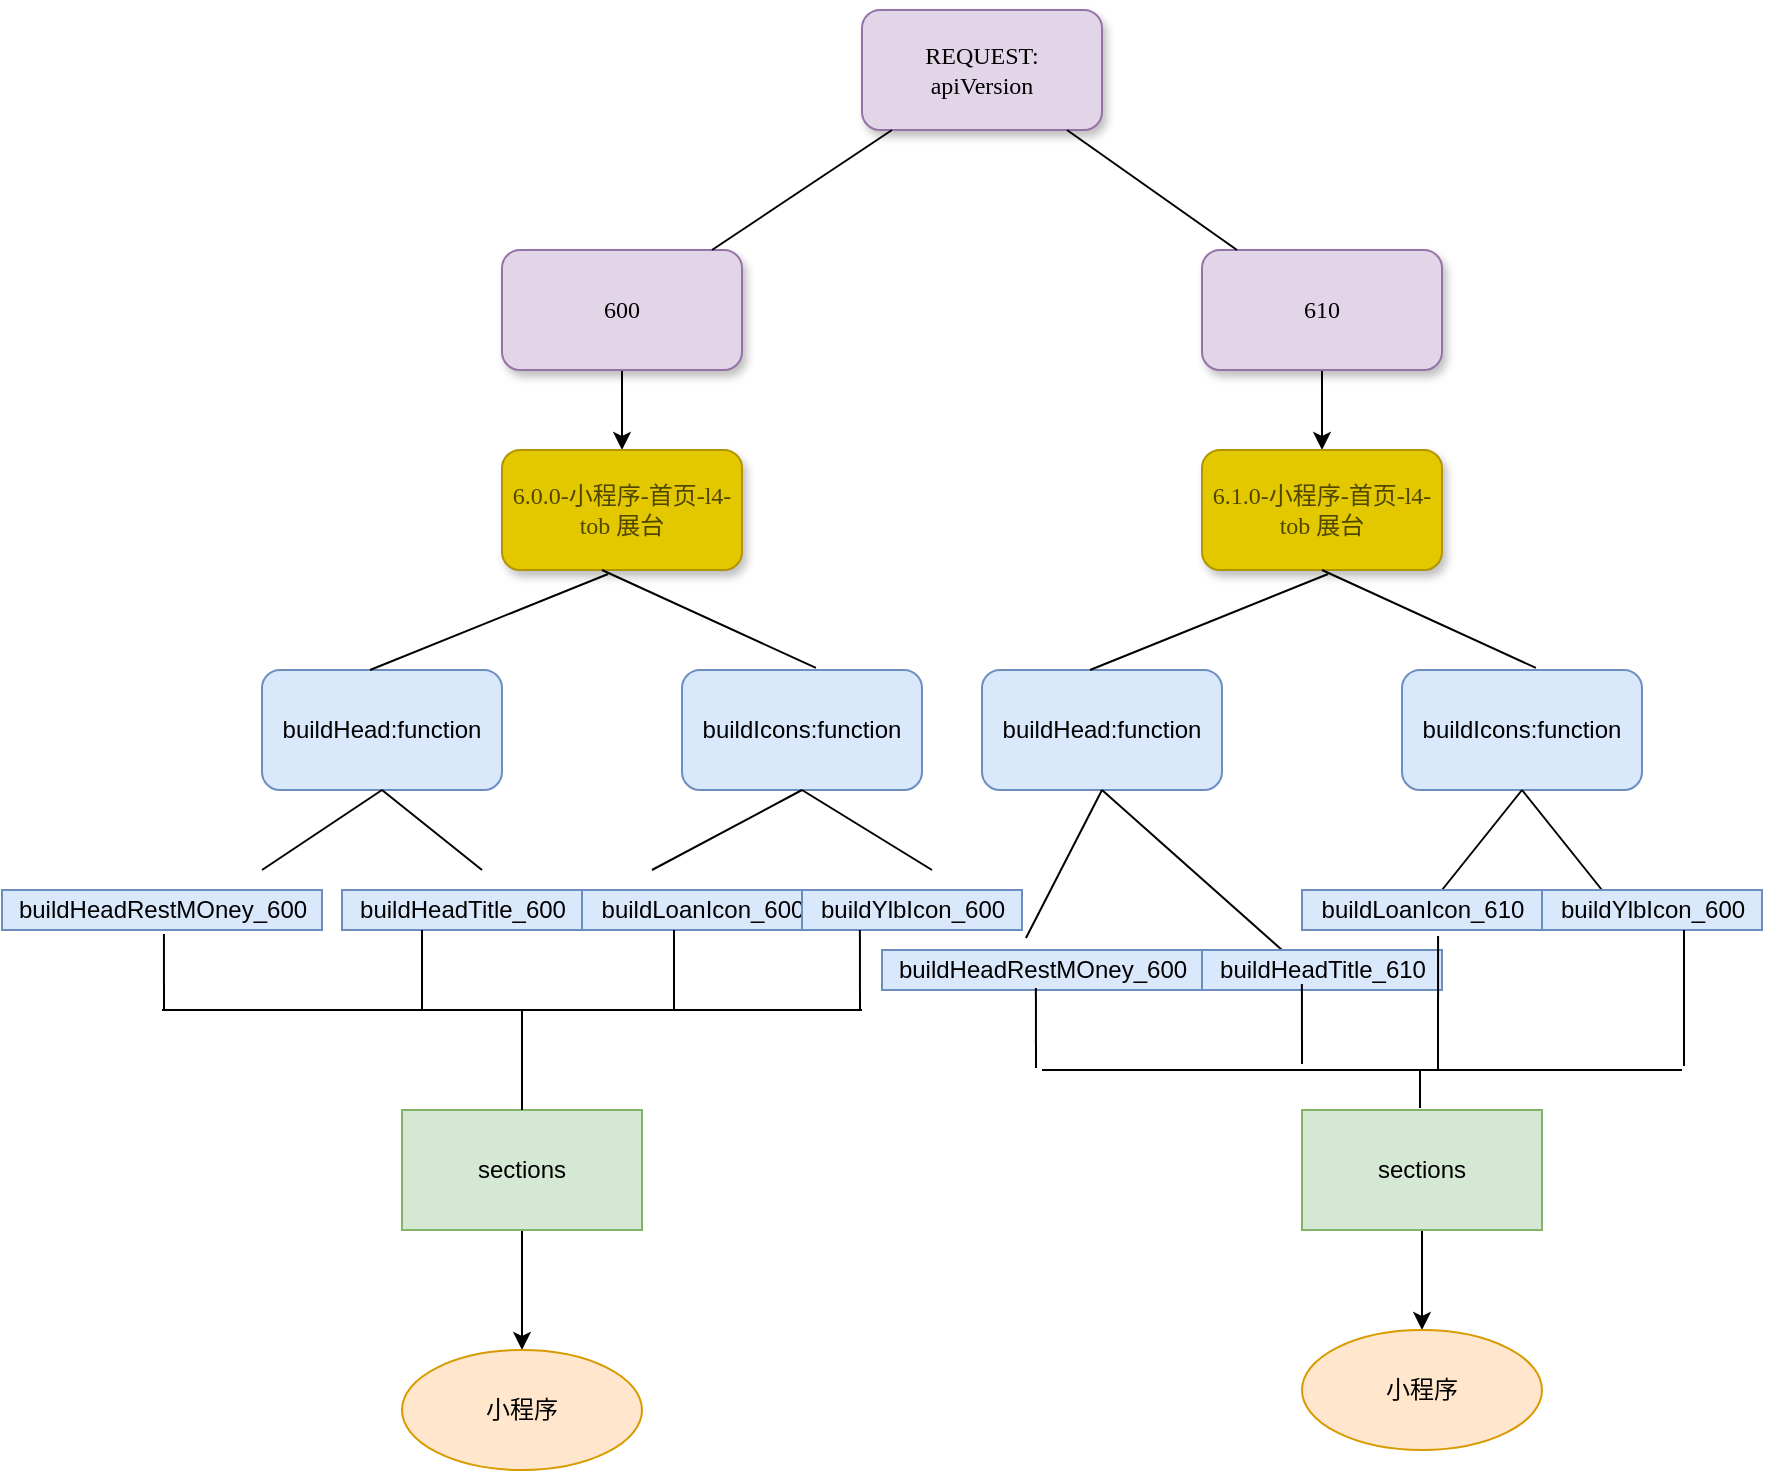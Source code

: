 <mxfile version="15.5.0" type="github">
  <diagram name="Page-1" id="10a91c8b-09ff-31b1-d368-03940ed4cc9e">
    <mxGraphModel dx="1379" dy="684" grid="1" gridSize="10" guides="1" tooltips="1" connect="1" arrows="1" fold="1" page="1" pageScale="1" pageWidth="1100" pageHeight="850" background="none" math="0" shadow="0">
      <root>
        <mxCell id="0" />
        <mxCell id="1" parent="0" />
        <mxCell id="62893188c0fa7362-1" value="REQUEST:&lt;br&gt;apiVersion" style="whiteSpace=wrap;html=1;rounded=1;shadow=1;labelBackgroundColor=none;strokeWidth=1;fontFamily=Verdana;fontSize=12;align=center;fillColor=#e1d5e7;strokeColor=#9673a6;" parent="1" vertex="1">
          <mxGeometry x="610" y="50" width="120" height="60" as="geometry" />
        </mxCell>
        <mxCell id="rO3qKdj-JUraeINty0pp-2" value="" style="edgeStyle=orthogonalEdgeStyle;rounded=0;orthogonalLoop=1;jettySize=auto;html=1;" edge="1" parent="1" source="62893188c0fa7362-2" target="rO3qKdj-JUraeINty0pp-1">
          <mxGeometry relative="1" as="geometry" />
        </mxCell>
        <mxCell id="62893188c0fa7362-2" value="&lt;span&gt;600&lt;/span&gt;" style="whiteSpace=wrap;html=1;rounded=1;shadow=1;labelBackgroundColor=none;strokeWidth=1;fontFamily=Verdana;fontSize=12;align=center;fillColor=#e1d5e7;strokeColor=#9673a6;" parent="1" vertex="1">
          <mxGeometry x="430" y="170" width="120" height="60" as="geometry" />
        </mxCell>
        <mxCell id="rO3qKdj-JUraeINty0pp-4" value="" style="edgeStyle=orthogonalEdgeStyle;rounded=0;orthogonalLoop=1;jettySize=auto;html=1;" edge="1" parent="1" source="62893188c0fa7362-3" target="rO3qKdj-JUraeINty0pp-3">
          <mxGeometry relative="1" as="geometry" />
        </mxCell>
        <mxCell id="62893188c0fa7362-3" value="&lt;span&gt;610&lt;/span&gt;" style="whiteSpace=wrap;html=1;rounded=1;shadow=1;labelBackgroundColor=none;strokeWidth=1;fontFamily=Verdana;fontSize=12;align=center;fillColor=#e1d5e7;strokeColor=#9673a6;" parent="1" vertex="1">
          <mxGeometry x="780" y="170" width="120" height="60" as="geometry" />
        </mxCell>
        <mxCell id="62893188c0fa7362-4" value="" style="rounded=0;html=1;labelBackgroundColor=none;startArrow=none;startFill=0;startSize=5;endArrow=none;endFill=0;endSize=5;jettySize=auto;orthogonalLoop=1;strokeWidth=1;fontFamily=Verdana;fontSize=12" parent="1" source="62893188c0fa7362-1" target="62893188c0fa7362-3" edge="1">
          <mxGeometry x="-0.3" y="13" relative="1" as="geometry">
            <mxPoint as="offset" />
          </mxGeometry>
        </mxCell>
        <mxCell id="62893188c0fa7362-5" value="" style="rounded=0;html=1;labelBackgroundColor=none;startArrow=none;startFill=0;startSize=5;endArrow=none;endFill=0;endSize=5;jettySize=auto;orthogonalLoop=1;strokeWidth=1;fontFamily=Verdana;fontSize=12" parent="1" source="62893188c0fa7362-1" target="62893188c0fa7362-2" edge="1">
          <mxGeometry x="-0.359" y="-11" relative="1" as="geometry">
            <mxPoint as="offset" />
          </mxGeometry>
        </mxCell>
        <mxCell id="rO3qKdj-JUraeINty0pp-1" value="&lt;span style=&quot;color: rgba(0 , 0 , 0 , 0.65)&quot;&gt;6.0.0-小程序-首页-l4-tob 展台&lt;/span&gt;" style="whiteSpace=wrap;html=1;rounded=1;shadow=1;fontFamily=Verdana;strokeWidth=1;fillColor=#e3c800;strokeColor=#B09500;fontColor=#000000;" vertex="1" parent="1">
          <mxGeometry x="430" y="270" width="120" height="60" as="geometry" />
        </mxCell>
        <mxCell id="rO3qKdj-JUraeINty0pp-3" value="&lt;span style=&quot;color: rgba(0 , 0 , 0 , 0.65)&quot;&gt;6.1.0-小程序-首页-l4-tob 展台&lt;/span&gt;" style="whiteSpace=wrap;html=1;rounded=1;shadow=1;labelBackgroundColor=none;strokeWidth=1;fontFamily=Verdana;fontSize=12;align=center;fillColor=#e3c800;strokeColor=#B09500;fontColor=#000000;" vertex="1" parent="1">
          <mxGeometry x="780" y="270" width="120" height="60" as="geometry" />
        </mxCell>
        <mxCell id="rO3qKdj-JUraeINty0pp-9" value="buildHead:function" style="rounded=1;whiteSpace=wrap;html=1;fillColor=#dae8fc;strokeColor=#6c8ebf;" vertex="1" parent="1">
          <mxGeometry x="310" y="380" width="120" height="60" as="geometry" />
        </mxCell>
        <mxCell id="rO3qKdj-JUraeINty0pp-10" value="buildIcons:function" style="rounded=1;whiteSpace=wrap;html=1;fillColor=#dae8fc;strokeColor=#6c8ebf;" vertex="1" parent="1">
          <mxGeometry x="520" y="380" width="120" height="60" as="geometry" />
        </mxCell>
        <mxCell id="rO3qKdj-JUraeINty0pp-12" value="" style="rounded=0;html=1;labelBackgroundColor=none;startArrow=none;startFill=0;startSize=5;endArrow=none;endFill=0;endSize=5;jettySize=auto;orthogonalLoop=1;strokeWidth=1;fontFamily=Verdana;fontSize=12;entryX=0.45;entryY=0;entryDx=0;entryDy=0;entryPerimeter=0;exitX=0.442;exitY=1.033;exitDx=0;exitDy=0;exitPerimeter=0;" edge="1" parent="1" source="rO3qKdj-JUraeINty0pp-1" target="rO3qKdj-JUraeINty0pp-9">
          <mxGeometry x="-0.359" y="-11" relative="1" as="geometry">
            <mxPoint as="offset" />
            <mxPoint x="635" y="120" as="sourcePoint" />
            <mxPoint x="545" y="180" as="targetPoint" />
          </mxGeometry>
        </mxCell>
        <mxCell id="rO3qKdj-JUraeINty0pp-13" value="" style="rounded=0;html=1;labelBackgroundColor=none;startArrow=none;startFill=0;startSize=5;endArrow=none;endFill=0;endSize=5;jettySize=auto;orthogonalLoop=1;strokeWidth=1;fontFamily=Verdana;fontSize=12;entryX=0.558;entryY=-0.017;entryDx=0;entryDy=0;entryPerimeter=0;" edge="1" parent="1" target="rO3qKdj-JUraeINty0pp-10">
          <mxGeometry x="-0.359" y="-11" relative="1" as="geometry">
            <mxPoint as="offset" />
            <mxPoint x="480" y="330" as="sourcePoint" />
            <mxPoint x="374" y="390" as="targetPoint" />
          </mxGeometry>
        </mxCell>
        <mxCell id="rO3qKdj-JUraeINty0pp-15" value="buildHead:function" style="rounded=1;whiteSpace=wrap;html=1;fillColor=#dae8fc;strokeColor=#6c8ebf;" vertex="1" parent="1">
          <mxGeometry x="670" y="380" width="120" height="60" as="geometry" />
        </mxCell>
        <mxCell id="rO3qKdj-JUraeINty0pp-16" value="buildIcons:function" style="rounded=1;whiteSpace=wrap;html=1;fillColor=#dae8fc;strokeColor=#6c8ebf;" vertex="1" parent="1">
          <mxGeometry x="880" y="380" width="120" height="60" as="geometry" />
        </mxCell>
        <mxCell id="rO3qKdj-JUraeINty0pp-17" value="" style="rounded=0;html=1;labelBackgroundColor=none;startArrow=none;startFill=0;startSize=5;endArrow=none;endFill=0;endSize=5;jettySize=auto;orthogonalLoop=1;strokeWidth=1;fontFamily=Verdana;fontSize=12;entryX=0.45;entryY=0;entryDx=0;entryDy=0;entryPerimeter=0;exitX=0.442;exitY=1.033;exitDx=0;exitDy=0;exitPerimeter=0;" edge="1" parent="1" target="rO3qKdj-JUraeINty0pp-15">
          <mxGeometry x="-0.359" y="-11" relative="1" as="geometry">
            <mxPoint as="offset" />
            <mxPoint x="843.04" y="331.98" as="sourcePoint" />
            <mxPoint x="905" y="180" as="targetPoint" />
          </mxGeometry>
        </mxCell>
        <mxCell id="rO3qKdj-JUraeINty0pp-18" value="" style="rounded=0;html=1;labelBackgroundColor=none;startArrow=none;startFill=0;startSize=5;endArrow=none;endFill=0;endSize=5;jettySize=auto;orthogonalLoop=1;strokeWidth=1;fontFamily=Verdana;fontSize=12;entryX=0.558;entryY=-0.017;entryDx=0;entryDy=0;entryPerimeter=0;" edge="1" parent="1" target="rO3qKdj-JUraeINty0pp-16">
          <mxGeometry x="-0.359" y="-11" relative="1" as="geometry">
            <mxPoint as="offset" />
            <mxPoint x="840" y="330" as="sourcePoint" />
            <mxPoint x="734" y="390" as="targetPoint" />
          </mxGeometry>
        </mxCell>
        <mxCell id="rO3qKdj-JUraeINty0pp-22" value="" style="rounded=0;html=1;labelBackgroundColor=none;startArrow=none;startFill=0;startSize=5;endArrow=none;endFill=0;endSize=5;jettySize=auto;orthogonalLoop=1;strokeWidth=1;fontFamily=Verdana;fontSize=12;exitX=0.5;exitY=1;exitDx=0;exitDy=0;" edge="1" parent="1" source="rO3qKdj-JUraeINty0pp-9">
          <mxGeometry x="-0.359" y="-11" relative="1" as="geometry">
            <mxPoint as="offset" />
            <mxPoint x="493.04" y="341.98" as="sourcePoint" />
            <mxPoint x="310" y="480" as="targetPoint" />
          </mxGeometry>
        </mxCell>
        <mxCell id="rO3qKdj-JUraeINty0pp-23" value="" style="rounded=0;html=1;labelBackgroundColor=none;startArrow=none;startFill=0;startSize=5;endArrow=none;endFill=0;endSize=5;jettySize=auto;orthogonalLoop=1;strokeWidth=1;fontFamily=Verdana;fontSize=12;exitX=0.5;exitY=1;exitDx=0;exitDy=0;" edge="1" parent="1" source="rO3qKdj-JUraeINty0pp-9">
          <mxGeometry x="-0.359" y="-11" relative="1" as="geometry">
            <mxPoint as="offset" />
            <mxPoint x="503.04" y="351.98" as="sourcePoint" />
            <mxPoint x="420" y="480" as="targetPoint" />
          </mxGeometry>
        </mxCell>
        <mxCell id="rO3qKdj-JUraeINty0pp-31" style="edgeStyle=orthogonalEdgeStyle;rounded=0;orthogonalLoop=1;jettySize=auto;html=1;exitX=0;exitY=0.5;exitDx=0;exitDy=0;" edge="1" parent="1">
          <mxGeometry relative="1" as="geometry">
            <mxPoint x="440" y="530" as="targetPoint" />
            <mxPoint x="440" y="530" as="sourcePoint" />
          </mxGeometry>
        </mxCell>
        <mxCell id="rO3qKdj-JUraeINty0pp-26" value="" style="rounded=0;html=1;labelBackgroundColor=none;startArrow=none;startFill=0;startSize=5;endArrow=none;endFill=0;endSize=5;jettySize=auto;orthogonalLoop=1;strokeWidth=1;fontFamily=Verdana;fontSize=12;entryX=0.5;entryY=0;entryDx=0;entryDy=0;" edge="1" parent="1">
          <mxGeometry x="-0.359" y="-11" relative="1" as="geometry">
            <mxPoint as="offset" />
            <mxPoint x="580" y="440" as="sourcePoint" />
            <mxPoint x="505" y="480" as="targetPoint" />
          </mxGeometry>
        </mxCell>
        <mxCell id="rO3qKdj-JUraeINty0pp-27" value="" style="rounded=0;html=1;labelBackgroundColor=none;startArrow=none;startFill=0;startSize=5;endArrow=none;endFill=0;endSize=5;jettySize=auto;orthogonalLoop=1;strokeWidth=1;fontFamily=Verdana;fontSize=12;entryX=0.5;entryY=0;entryDx=0;entryDy=0;exitX=0.5;exitY=1;exitDx=0;exitDy=0;" edge="1" parent="1" source="rO3qKdj-JUraeINty0pp-10">
          <mxGeometry x="-0.359" y="-11" relative="1" as="geometry">
            <mxPoint as="offset" />
            <mxPoint x="630" y="450" as="sourcePoint" />
            <mxPoint x="645" y="480" as="targetPoint" />
          </mxGeometry>
        </mxCell>
        <mxCell id="rO3qKdj-JUraeINty0pp-32" value="buildHeadRestMOney_600" style="text;html=1;align=center;verticalAlign=middle;resizable=0;points=[];autosize=1;strokeColor=#6c8ebf;fillColor=#dae8fc;" vertex="1" parent="1">
          <mxGeometry x="180" y="490" width="160" height="20" as="geometry" />
        </mxCell>
        <mxCell id="rO3qKdj-JUraeINty0pp-33" value="buildHeadTitle_600" style="text;html=1;align=center;verticalAlign=middle;resizable=0;points=[];autosize=1;strokeColor=#6c8ebf;fillColor=#dae8fc;" vertex="1" parent="1">
          <mxGeometry x="350" y="490" width="120" height="20" as="geometry" />
        </mxCell>
        <mxCell id="rO3qKdj-JUraeINty0pp-34" value="buildLoanIcon_600" style="text;html=1;align=center;verticalAlign=middle;resizable=0;points=[];autosize=1;strokeColor=#6c8ebf;fillColor=#dae8fc;" vertex="1" parent="1">
          <mxGeometry x="470" y="490" width="120" height="20" as="geometry" />
        </mxCell>
        <mxCell id="rO3qKdj-JUraeINty0pp-35" value="buildYlbIcon_600" style="text;html=1;align=center;verticalAlign=middle;resizable=0;points=[];autosize=1;strokeColor=#6c8ebf;fillColor=#dae8fc;" vertex="1" parent="1">
          <mxGeometry x="580" y="490" width="110" height="20" as="geometry" />
        </mxCell>
        <mxCell id="rO3qKdj-JUraeINty0pp-38" value="" style="rounded=0;html=1;labelBackgroundColor=none;startArrow=none;startFill=0;startSize=5;endArrow=none;endFill=0;endSize=5;jettySize=auto;orthogonalLoop=1;strokeWidth=1;fontFamily=Verdana;fontSize=12;exitX=0.5;exitY=1;exitDx=0;exitDy=0;entryX=1.018;entryY=1.2;entryDx=0;entryDy=0;entryPerimeter=0;" edge="1" parent="1" source="rO3qKdj-JUraeINty0pp-15" target="rO3qKdj-JUraeINty0pp-35">
          <mxGeometry x="-0.359" y="-11" relative="1" as="geometry">
            <mxPoint as="offset" />
            <mxPoint x="590" y="450" as="sourcePoint" />
            <mxPoint x="700" y="480" as="targetPoint" />
          </mxGeometry>
        </mxCell>
        <mxCell id="rO3qKdj-JUraeINty0pp-39" value="" style="rounded=0;html=1;labelBackgroundColor=none;startArrow=none;startFill=0;startSize=5;endArrow=none;endFill=0;endSize=5;jettySize=auto;orthogonalLoop=1;strokeWidth=1;fontFamily=Verdana;fontSize=12;" edge="1" parent="1">
          <mxGeometry x="-0.359" y="-11" relative="1" as="geometry">
            <mxPoint as="offset" />
            <mxPoint x="730" y="440" as="sourcePoint" />
            <mxPoint x="820" y="520" as="targetPoint" />
          </mxGeometry>
        </mxCell>
        <mxCell id="rO3qKdj-JUraeINty0pp-40" value="buildHeadRestMOney_600" style="text;html=1;align=center;verticalAlign=middle;resizable=0;points=[];autosize=1;strokeColor=#6c8ebf;fillColor=#dae8fc;" vertex="1" parent="1">
          <mxGeometry x="620" y="520" width="160" height="20" as="geometry" />
        </mxCell>
        <mxCell id="rO3qKdj-JUraeINty0pp-41" value="buildHeadTitle_610" style="text;html=1;align=center;verticalAlign=middle;resizable=0;points=[];autosize=1;strokeColor=#6c8ebf;fillColor=#dae8fc;" vertex="1" parent="1">
          <mxGeometry x="780" y="520" width="120" height="20" as="geometry" />
        </mxCell>
        <mxCell id="rO3qKdj-JUraeINty0pp-42" value="" style="rounded=0;html=1;labelBackgroundColor=none;startArrow=none;startFill=0;startSize=5;endArrow=none;endFill=0;endSize=5;jettySize=auto;orthogonalLoop=1;strokeWidth=1;fontFamily=Verdana;fontSize=12;exitX=0.5;exitY=1;exitDx=0;exitDy=0;" edge="1" parent="1" source="rO3qKdj-JUraeINty0pp-16">
          <mxGeometry x="-0.359" y="-11" relative="1" as="geometry">
            <mxPoint as="offset" />
            <mxPoint x="740" y="450" as="sourcePoint" />
            <mxPoint x="900" y="490" as="targetPoint" />
          </mxGeometry>
        </mxCell>
        <mxCell id="rO3qKdj-JUraeINty0pp-43" value="" style="rounded=0;html=1;labelBackgroundColor=none;startArrow=none;startFill=0;startSize=5;endArrow=none;endFill=0;endSize=5;jettySize=auto;orthogonalLoop=1;strokeWidth=1;fontFamily=Verdana;fontSize=12;" edge="1" parent="1">
          <mxGeometry x="-0.359" y="-11" relative="1" as="geometry">
            <mxPoint as="offset" />
            <mxPoint x="940" y="440" as="sourcePoint" />
            <mxPoint x="980" y="490" as="targetPoint" />
          </mxGeometry>
        </mxCell>
        <mxCell id="rO3qKdj-JUraeINty0pp-44" value="buildLoanIcon_610" style="text;html=1;align=center;verticalAlign=middle;resizable=0;points=[];autosize=1;strokeColor=#6c8ebf;fillColor=#dae8fc;" vertex="1" parent="1">
          <mxGeometry x="830" y="490" width="120" height="20" as="geometry" />
        </mxCell>
        <mxCell id="rO3qKdj-JUraeINty0pp-45" value="buildYlbIcon_600" style="text;html=1;align=center;verticalAlign=middle;resizable=0;points=[];autosize=1;strokeColor=#6c8ebf;fillColor=#dae8fc;" vertex="1" parent="1">
          <mxGeometry x="950" y="490" width="110" height="20" as="geometry" />
        </mxCell>
        <mxCell id="rO3qKdj-JUraeINty0pp-69" value="" style="edgeStyle=orthogonalEdgeStyle;rounded=0;orthogonalLoop=1;jettySize=auto;html=1;" edge="1" parent="1" source="rO3qKdj-JUraeINty0pp-46" target="rO3qKdj-JUraeINty0pp-68">
          <mxGeometry relative="1" as="geometry" />
        </mxCell>
        <mxCell id="rO3qKdj-JUraeINty0pp-46" value="sections" style="whiteSpace=wrap;html=1;align=center;fillColor=#d5e8d4;strokeColor=#82b366;" vertex="1" parent="1">
          <mxGeometry x="380" y="600" width="120" height="60" as="geometry" />
        </mxCell>
        <mxCell id="rO3qKdj-JUraeINty0pp-53" value="" style="rounded=0;html=1;labelBackgroundColor=none;startArrow=none;startFill=0;startSize=5;endArrow=none;endFill=0;endSize=5;jettySize=auto;orthogonalLoop=1;strokeWidth=1;fontFamily=Verdana;fontSize=12;" edge="1" parent="1">
          <mxGeometry x="-0.359" y="-11" relative="1" as="geometry">
            <mxPoint as="offset" />
            <mxPoint x="610" y="550" as="sourcePoint" />
            <mxPoint x="260" y="550" as="targetPoint" />
          </mxGeometry>
        </mxCell>
        <mxCell id="rO3qKdj-JUraeINty0pp-54" value="" style="rounded=0;html=1;labelBackgroundColor=none;startArrow=none;startFill=0;startSize=5;endArrow=none;endFill=0;endSize=5;jettySize=auto;orthogonalLoop=1;strokeWidth=1;fontFamily=Verdana;fontSize=12;entryX=0.506;entryY=1.1;entryDx=0;entryDy=0;entryPerimeter=0;" edge="1" parent="1" target="rO3qKdj-JUraeINty0pp-32">
          <mxGeometry x="-0.359" y="-11" relative="1" as="geometry">
            <mxPoint as="offset" />
            <mxPoint x="261" y="550" as="sourcePoint" />
            <mxPoint x="320" y="490" as="targetPoint" />
          </mxGeometry>
        </mxCell>
        <mxCell id="rO3qKdj-JUraeINty0pp-55" value="" style="rounded=0;html=1;labelBackgroundColor=none;startArrow=none;startFill=0;startSize=5;endArrow=none;endFill=0;endSize=5;jettySize=auto;orthogonalLoop=1;strokeWidth=1;fontFamily=Verdana;fontSize=12;" edge="1" parent="1">
          <mxGeometry x="-0.359" y="-11" relative="1" as="geometry">
            <mxPoint as="offset" />
            <mxPoint x="390" y="510" as="sourcePoint" />
            <mxPoint x="390" y="550" as="targetPoint" />
          </mxGeometry>
        </mxCell>
        <mxCell id="rO3qKdj-JUraeINty0pp-57" value="" style="rounded=0;html=1;labelBackgroundColor=none;startArrow=none;startFill=0;startSize=5;endArrow=none;endFill=0;endSize=5;jettySize=auto;orthogonalLoop=1;strokeWidth=1;fontFamily=Verdana;fontSize=12;" edge="1" parent="1">
          <mxGeometry x="-0.359" y="-11" relative="1" as="geometry">
            <mxPoint as="offset" />
            <mxPoint x="516" y="510" as="sourcePoint" />
            <mxPoint x="516" y="550" as="targetPoint" />
          </mxGeometry>
        </mxCell>
        <mxCell id="rO3qKdj-JUraeINty0pp-58" value="" style="rounded=0;html=1;labelBackgroundColor=none;startArrow=none;startFill=0;endArrow=none;endFill=0;jettySize=auto;orthogonalLoop=1;strokeWidth=1;fontFamily=Verdana;fontSize=12;exitX=0.245;exitY=1;exitDx=0;exitDy=0;exitPerimeter=0;strokeColor=default;" edge="1" parent="1">
          <mxGeometry x="-0.359" y="-11" relative="1" as="geometry">
            <mxPoint as="offset" />
            <mxPoint x="608.95" y="510" as="sourcePoint" />
            <mxPoint x="609" y="550" as="targetPoint" />
          </mxGeometry>
        </mxCell>
        <mxCell id="rO3qKdj-JUraeINty0pp-59" value="" style="rounded=0;html=1;labelBackgroundColor=none;startArrow=none;startFill=0;startSize=5;endArrow=none;endFill=0;endSize=5;jettySize=auto;orthogonalLoop=1;strokeWidth=1;fontFamily=Verdana;fontSize=12;entryX=0.5;entryY=0;entryDx=0;entryDy=0;" edge="1" parent="1" target="rO3qKdj-JUraeINty0pp-46">
          <mxGeometry x="-0.359" y="-11" relative="1" as="geometry">
            <mxPoint as="offset" />
            <mxPoint x="440" y="550" as="sourcePoint" />
            <mxPoint x="440" y="588" as="targetPoint" />
          </mxGeometry>
        </mxCell>
        <mxCell id="rO3qKdj-JUraeINty0pp-60" style="edgeStyle=orthogonalEdgeStyle;rounded=0;orthogonalLoop=1;jettySize=auto;html=1;exitX=0;exitY=0.5;exitDx=0;exitDy=0;" edge="1" parent="1">
          <mxGeometry relative="1" as="geometry">
            <mxPoint x="450" y="540" as="targetPoint" />
            <mxPoint x="450" y="540" as="sourcePoint" />
          </mxGeometry>
        </mxCell>
        <mxCell id="rO3qKdj-JUraeINty0pp-61" style="edgeStyle=orthogonalEdgeStyle;rounded=0;orthogonalLoop=1;jettySize=auto;html=1;exitX=0;exitY=0.5;exitDx=0;exitDy=0;" edge="1" parent="1">
          <mxGeometry relative="1" as="geometry">
            <mxPoint x="880" y="560" as="targetPoint" />
            <mxPoint x="880" y="560" as="sourcePoint" />
          </mxGeometry>
        </mxCell>
        <mxCell id="rO3qKdj-JUraeINty0pp-62" value="" style="rounded=0;html=1;labelBackgroundColor=none;startArrow=none;startFill=0;startSize=5;endArrow=none;endFill=0;endSize=5;jettySize=auto;orthogonalLoop=1;strokeWidth=1;fontFamily=Verdana;fontSize=12;" edge="1" parent="1">
          <mxGeometry x="-0.359" y="-11" relative="1" as="geometry">
            <mxPoint as="offset" />
            <mxPoint x="1020" y="580" as="sourcePoint" />
            <mxPoint x="700" y="580" as="targetPoint" />
          </mxGeometry>
        </mxCell>
        <mxCell id="rO3qKdj-JUraeINty0pp-63" style="edgeStyle=orthogonalEdgeStyle;rounded=0;orthogonalLoop=1;jettySize=auto;html=1;exitX=0;exitY=0.5;exitDx=0;exitDy=0;" edge="1" parent="1">
          <mxGeometry relative="1" as="geometry">
            <mxPoint x="890" y="570" as="targetPoint" />
            <mxPoint x="890" y="570" as="sourcePoint" />
          </mxGeometry>
        </mxCell>
        <mxCell id="rO3qKdj-JUraeINty0pp-64" value="" style="rounded=0;html=1;labelBackgroundColor=none;startArrow=none;startFill=0;startSize=5;endArrow=none;endFill=0;endSize=5;jettySize=auto;orthogonalLoop=1;strokeWidth=1;fontFamily=Verdana;fontSize=12;exitX=0.245;exitY=1;exitDx=0;exitDy=0;exitPerimeter=0;" edge="1" parent="1">
          <mxGeometry x="-0.359" y="-11" relative="1" as="geometry">
            <mxPoint as="offset" />
            <mxPoint x="696.95" y="539" as="sourcePoint" />
            <mxPoint x="697" y="579" as="targetPoint" />
          </mxGeometry>
        </mxCell>
        <mxCell id="rO3qKdj-JUraeINty0pp-65" value="" style="rounded=0;html=1;labelBackgroundColor=none;startArrow=none;startFill=0;startSize=5;endArrow=none;endFill=0;endSize=5;jettySize=auto;orthogonalLoop=1;strokeWidth=1;fontFamily=Verdana;fontSize=12;exitX=0.245;exitY=1;exitDx=0;exitDy=0;exitPerimeter=0;" edge="1" parent="1">
          <mxGeometry x="-0.359" y="-11" relative="1" as="geometry">
            <mxPoint as="offset" />
            <mxPoint x="829.95" y="537" as="sourcePoint" />
            <mxPoint x="830" y="577" as="targetPoint" />
          </mxGeometry>
        </mxCell>
        <mxCell id="rO3qKdj-JUraeINty0pp-66" value="" style="rounded=0;html=1;labelBackgroundColor=none;startArrow=none;startFill=0;startSize=5;endArrow=none;endFill=0;endSize=5;jettySize=auto;orthogonalLoop=1;strokeWidth=1;fontFamily=Verdana;fontSize=12;exitX=0.567;exitY=1.15;exitDx=0;exitDy=0;exitPerimeter=0;" edge="1" parent="1" source="rO3qKdj-JUraeINty0pp-44">
          <mxGeometry x="-0.359" y="-11" relative="1" as="geometry">
            <mxPoint as="offset" />
            <mxPoint x="897.95" y="540" as="sourcePoint" />
            <mxPoint x="898" y="580" as="targetPoint" />
          </mxGeometry>
        </mxCell>
        <mxCell id="rO3qKdj-JUraeINty0pp-67" value="" style="rounded=0;html=1;labelBackgroundColor=none;startArrow=none;startFill=0;startSize=5;endArrow=none;endFill=0;endSize=5;jettySize=auto;orthogonalLoop=1;strokeWidth=1;fontFamily=Verdana;fontSize=12;" edge="1" parent="1">
          <mxGeometry x="-0.359" y="-11" relative="1" as="geometry">
            <mxPoint as="offset" />
            <mxPoint x="1021" y="510" as="sourcePoint" />
            <mxPoint x="1021" y="578" as="targetPoint" />
          </mxGeometry>
        </mxCell>
        <mxCell id="rO3qKdj-JUraeINty0pp-68" value="小程序" style="ellipse;whiteSpace=wrap;html=1;fillColor=#ffe6cc;strokeColor=#d79b00;" vertex="1" parent="1">
          <mxGeometry x="380" y="720" width="120" height="60" as="geometry" />
        </mxCell>
        <mxCell id="rO3qKdj-JUraeINty0pp-74" value="" style="edgeStyle=orthogonalEdgeStyle;rounded=0;orthogonalLoop=1;jettySize=auto;html=1;strokeColor=default;" edge="1" parent="1" source="rO3qKdj-JUraeINty0pp-71" target="rO3qKdj-JUraeINty0pp-73">
          <mxGeometry relative="1" as="geometry" />
        </mxCell>
        <mxCell id="rO3qKdj-JUraeINty0pp-71" value="sections" style="whiteSpace=wrap;html=1;align=center;fillColor=#d5e8d4;strokeColor=#82b366;" vertex="1" parent="1">
          <mxGeometry x="830" y="600" width="120" height="60" as="geometry" />
        </mxCell>
        <mxCell id="rO3qKdj-JUraeINty0pp-72" value="" style="rounded=0;html=1;labelBackgroundColor=none;startArrow=none;startFill=0;startSize=5;endArrow=none;endFill=0;endSize=5;jettySize=auto;orthogonalLoop=1;strokeWidth=1;fontFamily=Verdana;fontSize=12;" edge="1" parent="1">
          <mxGeometry x="-0.359" y="-11" relative="1" as="geometry">
            <mxPoint as="offset" />
            <mxPoint x="889" y="580" as="sourcePoint" />
            <mxPoint x="889" y="599" as="targetPoint" />
          </mxGeometry>
        </mxCell>
        <mxCell id="rO3qKdj-JUraeINty0pp-73" value="小程序" style="ellipse;whiteSpace=wrap;html=1;fillColor=#ffe6cc;strokeColor=#d79b00;" vertex="1" parent="1">
          <mxGeometry x="830" y="710" width="120" height="60" as="geometry" />
        </mxCell>
      </root>
    </mxGraphModel>
  </diagram>
</mxfile>
